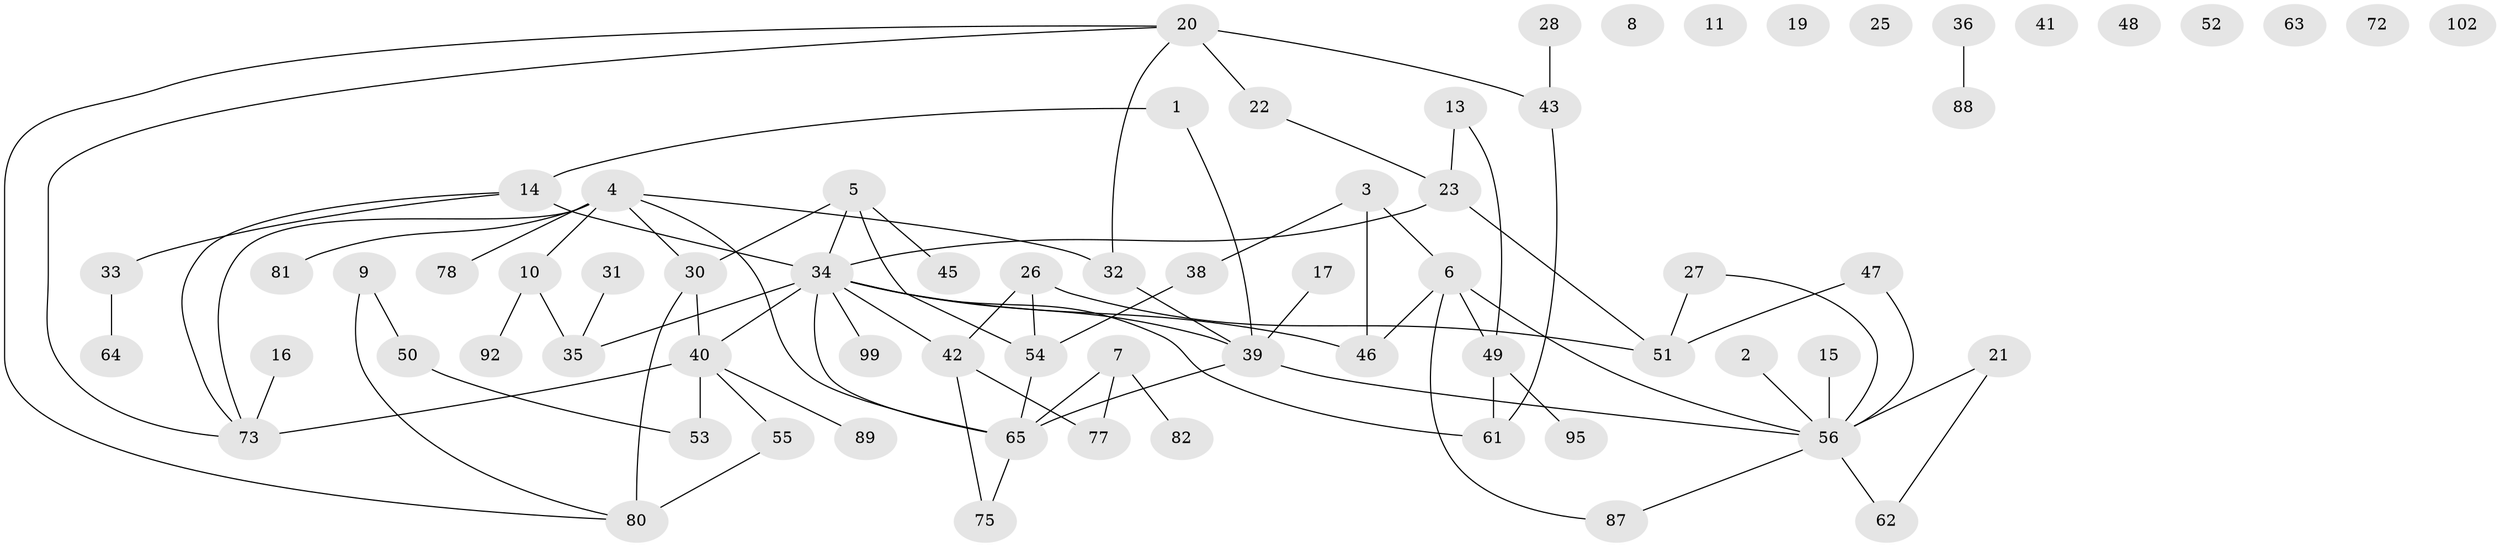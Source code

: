 // original degree distribution, {2: 0.27884615384615385, 1: 0.23076923076923078, 5: 0.09615384615384616, 0: 0.09615384615384616, 3: 0.18269230769230768, 7: 0.009615384615384616, 4: 0.0673076923076923, 8: 0.019230769230769232, 6: 0.019230769230769232}
// Generated by graph-tools (version 1.1) at 2025/41/03/06/25 10:41:24]
// undirected, 70 vertices, 86 edges
graph export_dot {
graph [start="1"]
  node [color=gray90,style=filled];
  1 [super="+29"];
  2;
  3 [super="+18"];
  4 [super="+103"];
  5 [super="+66"];
  6 [super="+12"];
  7 [super="+24"];
  8;
  9 [super="+83"];
  10 [super="+44"];
  11;
  13;
  14 [super="+67"];
  15 [super="+58"];
  16;
  17;
  19;
  20 [super="+59"];
  21;
  22;
  23 [super="+60"];
  25;
  26 [super="+37"];
  27;
  28;
  30 [super="+98"];
  31 [super="+74"];
  32 [super="+76"];
  33 [super="+84"];
  34 [super="+68"];
  35 [super="+57"];
  36;
  38;
  39 [super="+71"];
  40 [super="+85"];
  41;
  42 [super="+101"];
  43 [super="+70"];
  45 [super="+91"];
  46;
  47;
  48;
  49 [super="+79"];
  50;
  51 [super="+94"];
  52;
  53 [super="+100"];
  54 [super="+93"];
  55;
  56 [super="+97"];
  61;
  62 [super="+96"];
  63;
  64;
  65 [super="+69"];
  72;
  73 [super="+86"];
  75 [super="+90"];
  77;
  78;
  80 [super="+104"];
  81;
  82;
  87;
  88;
  89;
  92;
  95;
  99;
  102;
  1 -- 39;
  1 -- 14;
  2 -- 56;
  3 -- 46;
  3 -- 38;
  3 -- 6;
  4 -- 78;
  4 -- 32;
  4 -- 81;
  4 -- 73;
  4 -- 10;
  4 -- 65;
  4 -- 30;
  5 -- 34;
  5 -- 54;
  5 -- 45;
  5 -- 30;
  6 -- 46;
  6 -- 56;
  6 -- 87;
  6 -- 49;
  7 -- 82;
  7 -- 77;
  7 -- 65;
  9 -- 80;
  9 -- 50;
  10 -- 35;
  10 -- 92;
  13 -- 23;
  13 -- 49;
  14 -- 73;
  14 -- 33;
  14 -- 34 [weight=2];
  15 -- 56;
  16 -- 73;
  17 -- 39;
  20 -- 22 [weight=2];
  20 -- 73;
  20 -- 80;
  20 -- 32;
  20 -- 43;
  21 -- 62;
  21 -- 56;
  22 -- 23;
  23 -- 51;
  23 -- 34;
  26 -- 51;
  26 -- 42;
  26 -- 54;
  27 -- 51;
  27 -- 56;
  28 -- 43;
  30 -- 80 [weight=2];
  30 -- 40;
  31 -- 35;
  32 -- 39;
  33 -- 64;
  34 -- 40 [weight=2];
  34 -- 46;
  34 -- 61;
  34 -- 99;
  34 -- 35;
  34 -- 39;
  34 -- 42;
  34 -- 65;
  36 -- 88;
  38 -- 54;
  39 -- 65;
  39 -- 56;
  40 -- 55 [weight=2];
  40 -- 53;
  40 -- 89;
  40 -- 73 [weight=2];
  42 -- 77;
  42 -- 75;
  43 -- 61;
  47 -- 56;
  47 -- 51;
  49 -- 95;
  49 -- 61;
  50 -- 53;
  54 -- 65;
  55 -- 80;
  56 -- 87;
  56 -- 62;
  65 -- 75;
}
